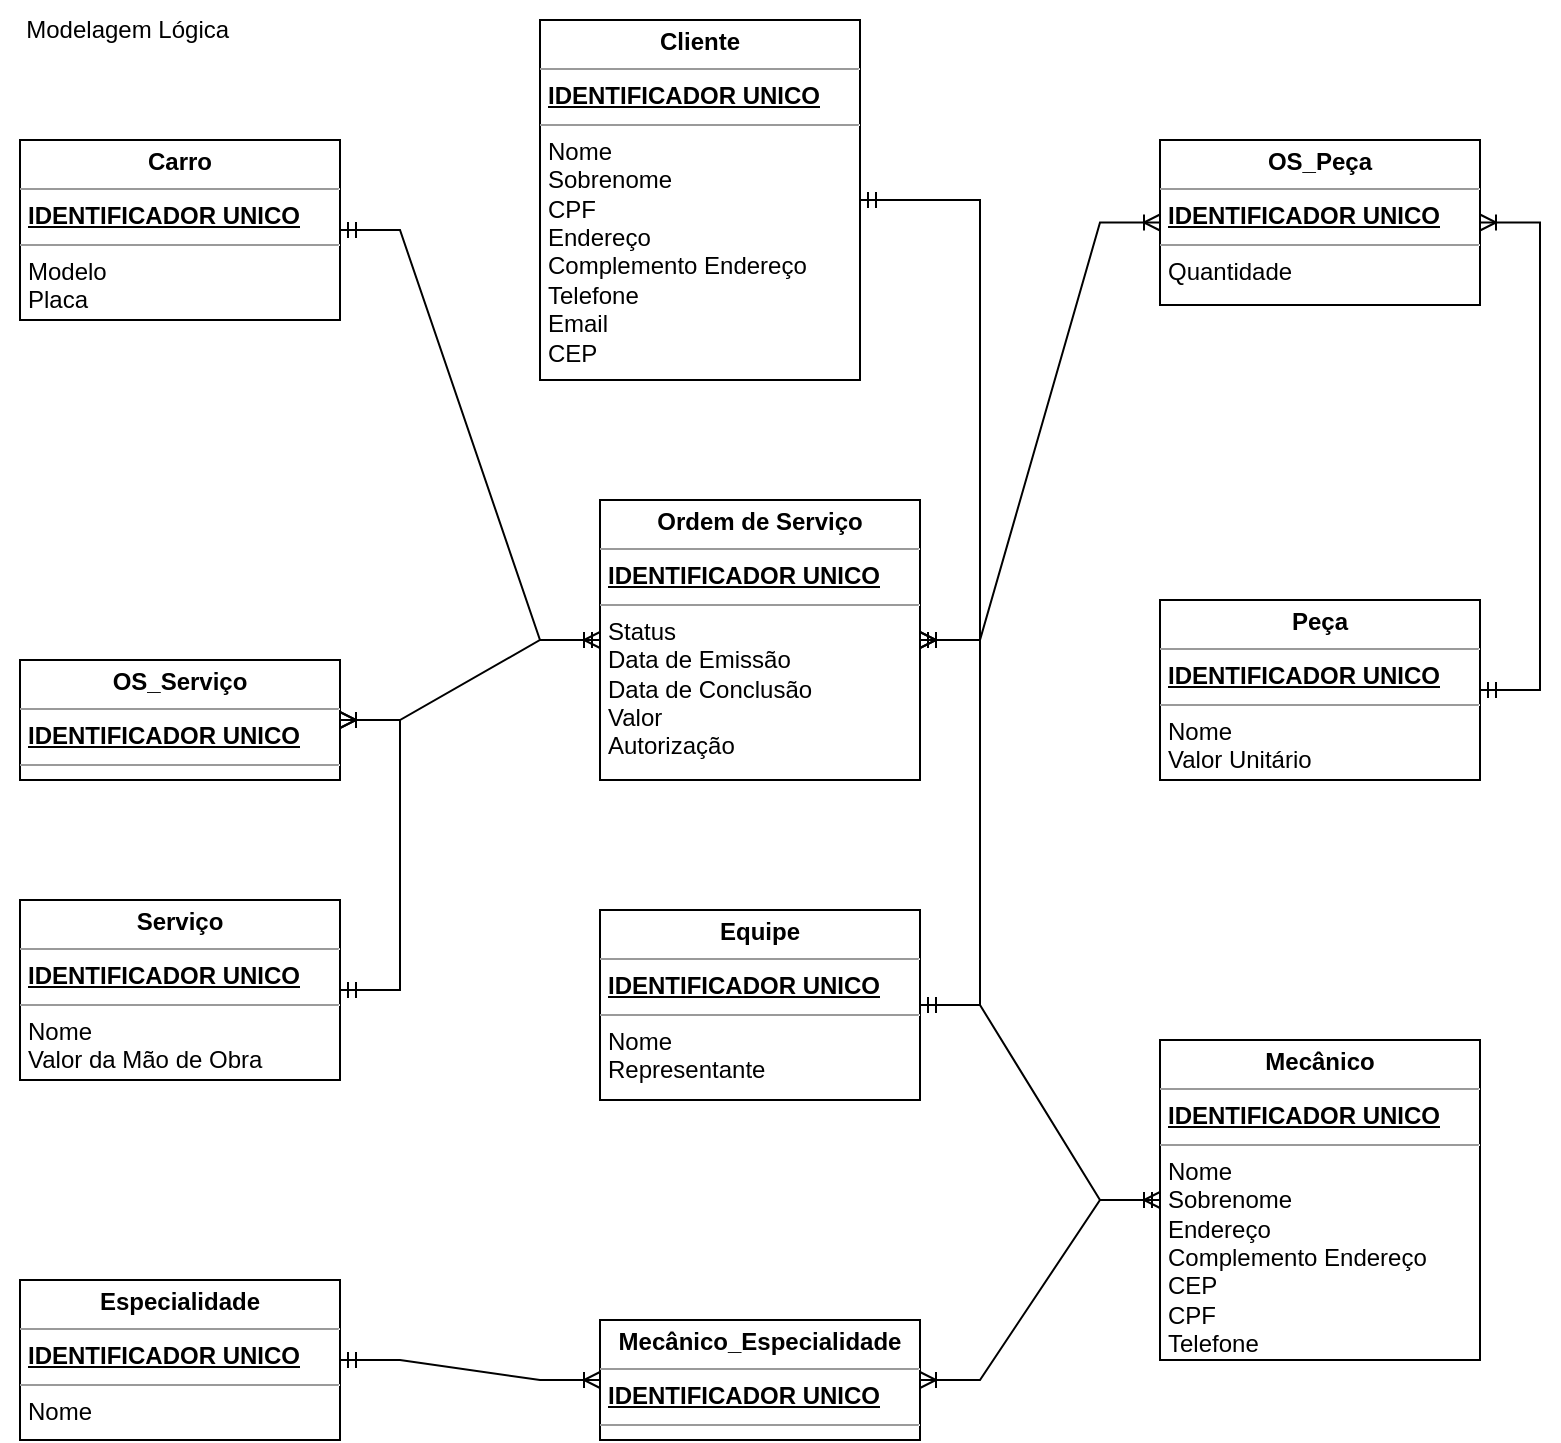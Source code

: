 <mxfile version="20.8.20" type="device"><diagram id="R2lEEEUBdFMjLlhIrx00" name="Page-1"><mxGraphModel dx="1120" dy="1584" grid="1" gridSize="10" guides="1" tooltips="1" connect="1" arrows="1" fold="1" page="1" pageScale="1" pageWidth="850" pageHeight="1100" math="0" shadow="0" extFonts="Permanent Marker^https://fonts.googleapis.com/css?family=Permanent+Marker"><root><mxCell id="0"/><mxCell id="1" parent="0"/><mxCell id="kR7XuDyARgtKQcnC4l5c-48" value="Modelagem Lógica&amp;nbsp;" style="text;html=1;align=center;verticalAlign=middle;resizable=0;points=[];autosize=1;strokeColor=none;fillColor=none;" parent="1" vertex="1"><mxGeometry x="40" y="-1070" width="130" height="30" as="geometry"/></mxCell><mxCell id="8lU5Gevcw-4BUhV6_usn-53" value="&lt;p style=&quot;margin:0px;margin-top:4px;text-align:center;&quot;&gt;&lt;b&gt;Cliente&lt;/b&gt;&lt;/p&gt;&lt;hr size=&quot;1&quot;&gt;&lt;p style=&quot;margin:0px;margin-left:4px;&quot;&gt;&lt;b style=&quot;border-color: var(--border-color);&quot;&gt;&lt;u style=&quot;border-color: var(--border-color);&quot;&gt;IDENTIFICADOR UNICO&lt;/u&gt;&lt;/b&gt;&lt;br&gt;&lt;/p&gt;&lt;hr size=&quot;1&quot;&gt;&lt;p style=&quot;margin:0px;margin-left:4px;&quot;&gt;Nome&lt;/p&gt;&lt;p style=&quot;margin:0px;margin-left:4px;&quot;&gt;Sobrenome&lt;/p&gt;&lt;p style=&quot;margin:0px;margin-left:4px;&quot;&gt;CPF&lt;/p&gt;&lt;p style=&quot;margin:0px;margin-left:4px;&quot;&gt;Endereço&lt;/p&gt;&lt;p style=&quot;margin:0px;margin-left:4px;&quot;&gt;Complemento Endereço&lt;/p&gt;&lt;p style=&quot;margin:0px;margin-left:4px;&quot;&gt;Telefone&lt;/p&gt;&lt;p style=&quot;margin:0px;margin-left:4px;&quot;&gt;Email&lt;/p&gt;&lt;p style=&quot;margin:0px;margin-left:4px;&quot;&gt;CEP&lt;/p&gt;&lt;p style=&quot;margin:0px;margin-left:4px;&quot;&gt;&lt;br&gt;&lt;/p&gt;" style="verticalAlign=top;align=left;overflow=fill;fontSize=12;fontFamily=Helvetica;html=1;" parent="1" vertex="1"><mxGeometry x="310" y="-1060" width="160" height="180" as="geometry"/></mxCell><mxCell id="8lU5Gevcw-4BUhV6_usn-60" value="&lt;p style=&quot;margin:0px;margin-top:4px;text-align:center;&quot;&gt;&lt;b&gt;Ordem de Serviço&lt;/b&gt;&lt;/p&gt;&lt;hr size=&quot;1&quot;&gt;&lt;p style=&quot;margin:0px;margin-left:4px;&quot;&gt;&lt;b&gt;&lt;u&gt;IDENTIFICADOR UNICO&lt;/u&gt;&lt;/b&gt;&lt;/p&gt;&lt;hr size=&quot;1&quot;&gt;&lt;p style=&quot;margin:0px;margin-left:4px;&quot;&gt;&lt;span style=&quot;background-color: initial;&quot;&gt;Status&lt;/span&gt;&lt;br&gt;&lt;/p&gt;&lt;p style=&quot;margin:0px;margin-left:4px;&quot;&gt;Data de Emissão&lt;/p&gt;&lt;p style=&quot;margin:0px;margin-left:4px;&quot;&gt;Data de Conclusão&lt;/p&gt;&lt;p style=&quot;margin:0px;margin-left:4px;&quot;&gt;Valor&lt;br&gt;&lt;/p&gt;&lt;p style=&quot;margin:0px;margin-left:4px;&quot;&gt;Autorização&lt;/p&gt;&lt;p style=&quot;margin:0px;margin-left:4px;&quot;&gt;&lt;br&gt;&lt;/p&gt;" style="verticalAlign=top;align=left;overflow=fill;fontSize=12;fontFamily=Helvetica;html=1;" parent="1" vertex="1"><mxGeometry x="340" y="-820" width="160" height="140" as="geometry"/></mxCell><mxCell id="8lU5Gevcw-4BUhV6_usn-66" value="&lt;p style=&quot;margin:0px;margin-top:4px;text-align:center;&quot;&gt;&lt;b&gt;OS_Peça&lt;/b&gt;&lt;/p&gt;&lt;hr size=&quot;1&quot;&gt;&lt;p style=&quot;margin:0px;margin-left:4px;&quot;&gt;&lt;b&gt;&lt;u&gt;IDENTIFICADOR UNICO&lt;/u&gt;&lt;/b&gt;&lt;/p&gt;&lt;hr size=&quot;1&quot;&gt;&lt;p style=&quot;margin:0px;margin-left:4px;&quot;&gt;Quantidade&lt;/p&gt;&lt;p style=&quot;margin:0px;margin-left:4px;&quot;&gt;&lt;br&gt;&lt;/p&gt;" style="verticalAlign=top;align=left;overflow=fill;fontSize=12;fontFamily=Helvetica;html=1;" parent="1" vertex="1"><mxGeometry x="620" y="-1000" width="160" height="82.5" as="geometry"/></mxCell><mxCell id="8lU5Gevcw-4BUhV6_usn-67" value="" style="edgeStyle=entityRelationEdgeStyle;fontSize=12;html=1;endArrow=ERoneToMany;startArrow=ERmandOne;rounded=0;" parent="1" source="8lU5Gevcw-4BUhV6_usn-53" target="8lU5Gevcw-4BUhV6_usn-60" edge="1"><mxGeometry width="100" height="100" relative="1" as="geometry"><mxPoint x="298" y="-880" as="sourcePoint"/><mxPoint x="398" y="-980" as="targetPoint"/></mxGeometry></mxCell><mxCell id="8lU5Gevcw-4BUhV6_usn-68" value="" style="edgeStyle=entityRelationEdgeStyle;fontSize=12;html=1;endArrow=ERoneToMany;startArrow=ERmandOne;rounded=0;" parent="1" source="8lU5Gevcw-4BUhV6_usn-60" target="8lU5Gevcw-4BUhV6_usn-66" edge="1"><mxGeometry width="100" height="100" relative="1" as="geometry"><mxPoint x="550" y="-830" as="sourcePoint"/><mxPoint x="398" y="-980" as="targetPoint"/></mxGeometry></mxCell><mxCell id="Zrj3WZdByLI7Q-3AJKgm-1" value="&lt;p style=&quot;margin:0px;margin-top:4px;text-align:center;&quot;&gt;&lt;b&gt;Carro&lt;/b&gt;&lt;/p&gt;&lt;hr size=&quot;1&quot;&gt;&lt;p style=&quot;margin:0px;margin-left:4px;&quot;&gt;&lt;b&gt;&lt;u&gt;IDENTIFICADOR UNICO&lt;/u&gt;&lt;/b&gt;&lt;/p&gt;&lt;hr size=&quot;1&quot;&gt;&lt;p style=&quot;margin:0px;margin-left:4px;&quot;&gt;Modelo&lt;/p&gt;&lt;p style=&quot;margin:0px;margin-left:4px;&quot;&gt;Placa&lt;/p&gt;&lt;p style=&quot;margin:0px;margin-left:4px;&quot;&gt;&lt;br&gt;&lt;/p&gt;&lt;p style=&quot;margin:0px;margin-left:4px;&quot;&gt;&lt;br&gt;&lt;/p&gt;" style="verticalAlign=top;align=left;overflow=fill;fontSize=12;fontFamily=Helvetica;html=1;" parent="1" vertex="1"><mxGeometry x="50" y="-1000" width="160" height="90" as="geometry"/></mxCell><mxCell id="Zrj3WZdByLI7Q-3AJKgm-2" value="&lt;p style=&quot;margin:0px;margin-top:4px;text-align:center;&quot;&gt;&lt;b&gt;Peça&lt;/b&gt;&lt;/p&gt;&lt;hr size=&quot;1&quot;&gt;&lt;p style=&quot;margin:0px;margin-left:4px;&quot;&gt;&lt;b&gt;&lt;u&gt;IDENTIFICADOR UNICO&lt;/u&gt;&lt;/b&gt;&lt;/p&gt;&lt;hr size=&quot;1&quot;&gt;&lt;p style=&quot;margin:0px;margin-left:4px;&quot;&gt;Nome&lt;/p&gt;&lt;p style=&quot;margin:0px;margin-left:4px;&quot;&gt;Valor Unitário&lt;/p&gt;&lt;p style=&quot;margin:0px;margin-left:4px;&quot;&gt;&lt;br&gt;&lt;/p&gt;" style="verticalAlign=top;align=left;overflow=fill;fontSize=12;fontFamily=Helvetica;html=1;" parent="1" vertex="1"><mxGeometry x="620" y="-770" width="160" height="90" as="geometry"/></mxCell><mxCell id="Zrj3WZdByLI7Q-3AJKgm-3" value="&lt;p style=&quot;margin:0px;margin-top:4px;text-align:center;&quot;&gt;&lt;b&gt;OS_Serviço&lt;/b&gt;&lt;/p&gt;&lt;hr size=&quot;1&quot;&gt;&lt;p style=&quot;margin:0px;margin-left:4px;&quot;&gt;&lt;b&gt;&lt;u&gt;IDENTIFICADOR UNICO&lt;/u&gt;&lt;/b&gt;&lt;/p&gt;&lt;hr size=&quot;1&quot;&gt;&lt;p style=&quot;margin:0px;margin-left:4px;&quot;&gt;&lt;br&gt;&lt;/p&gt;" style="verticalAlign=top;align=left;overflow=fill;fontSize=12;fontFamily=Helvetica;html=1;" parent="1" vertex="1"><mxGeometry x="50" y="-740" width="160" height="60" as="geometry"/></mxCell><mxCell id="Zrj3WZdByLI7Q-3AJKgm-4" value="&lt;p style=&quot;margin:0px;margin-top:4px;text-align:center;&quot;&gt;&lt;b&gt;Serviço&lt;/b&gt;&lt;/p&gt;&lt;hr size=&quot;1&quot;&gt;&lt;p style=&quot;margin:0px;margin-left:4px;&quot;&gt;&lt;b&gt;&lt;u&gt;IDENTIFICADOR UNICO&lt;/u&gt;&lt;/b&gt;&lt;/p&gt;&lt;hr size=&quot;1&quot;&gt;&lt;p style=&quot;margin:0px;margin-left:4px;&quot;&gt;Nome&lt;/p&gt;&lt;p style=&quot;margin:0px;margin-left:4px;&quot;&gt;&lt;span style=&quot;background-color: initial;&quot;&gt;Valor da Mão de Obra&lt;/span&gt;&lt;/p&gt;" style="verticalAlign=top;align=left;overflow=fill;fontSize=12;fontFamily=Helvetica;html=1;" parent="1" vertex="1"><mxGeometry x="50" y="-620" width="160" height="90" as="geometry"/></mxCell><mxCell id="Zrj3WZdByLI7Q-3AJKgm-5" value="&lt;p style=&quot;margin:0px;margin-top:4px;text-align:center;&quot;&gt;&lt;b&gt;Equipe&lt;/b&gt;&lt;/p&gt;&lt;hr size=&quot;1&quot;&gt;&lt;p style=&quot;margin:0px;margin-left:4px;&quot;&gt;&lt;b&gt;&lt;u&gt;IDENTIFICADOR UNICO&lt;/u&gt;&lt;/b&gt;&lt;/p&gt;&lt;hr size=&quot;1&quot;&gt;&lt;p style=&quot;margin:0px;margin-left:4px;&quot;&gt;Nome&lt;/p&gt;&lt;p style=&quot;margin:0px;margin-left:4px;&quot;&gt;&lt;span style=&quot;background-color: initial;&quot;&gt;Representante&lt;/span&gt;&lt;/p&gt;" style="verticalAlign=top;align=left;overflow=fill;fontSize=12;fontFamily=Helvetica;html=1;" parent="1" vertex="1"><mxGeometry x="340" y="-615" width="160" height="95" as="geometry"/></mxCell><mxCell id="Zrj3WZdByLI7Q-3AJKgm-6" value="&lt;p style=&quot;margin:0px;margin-top:4px;text-align:center;&quot;&gt;&lt;b&gt;Mecânico&lt;/b&gt;&lt;/p&gt;&lt;hr size=&quot;1&quot;&gt;&lt;p style=&quot;margin:0px;margin-left:4px;&quot;&gt;&lt;u style=&quot;border-color: var(--border-color); font-weight: 700;&quot;&gt;IDENTIFICADOR UNICO&lt;/u&gt;&lt;/p&gt;&lt;hr size=&quot;1&quot;&gt;&lt;p style=&quot;margin:0px;margin-left:4px;&quot;&gt;Nome&lt;/p&gt;&lt;p style=&quot;margin:0px;margin-left:4px;&quot;&gt;Sobrenome&lt;/p&gt;&lt;p style=&quot;border-color: var(--border-color); margin: 0px 0px 0px 4px;&quot;&gt;Endereço&lt;/p&gt;&lt;p style=&quot;border-color: var(--border-color); margin: 0px 0px 0px 4px;&quot;&gt;Complemento Endereço&lt;/p&gt;&lt;p style=&quot;border-color: var(--border-color); margin: 0px 0px 0px 4px;&quot;&gt;&lt;span style=&quot;background-color: initial;&quot;&gt;CEP&lt;/span&gt;&lt;br&gt;&lt;/p&gt;&lt;p style=&quot;border-color: var(--border-color); margin: 0px 0px 0px 4px;&quot;&gt;&lt;span style=&quot;background-color: initial;&quot;&gt;CPF&lt;/span&gt;&lt;/p&gt;&lt;p style=&quot;border-color: var(--border-color); margin: 0px 0px 0px 4px;&quot;&gt;Telefone&lt;span style=&quot;background-color: initial;&quot;&gt;&lt;br&gt;&lt;/span&gt;&lt;/p&gt;" style="verticalAlign=top;align=left;overflow=fill;fontSize=12;fontFamily=Helvetica;html=1;" parent="1" vertex="1"><mxGeometry x="620" y="-550" width="160" height="160" as="geometry"/></mxCell><mxCell id="Zrj3WZdByLI7Q-3AJKgm-7" value="&lt;p style=&quot;margin:0px;margin-top:4px;text-align:center;&quot;&gt;&lt;b&gt;Mecânico_Especialidade&lt;/b&gt;&lt;/p&gt;&lt;hr size=&quot;1&quot;&gt;&lt;p style=&quot;margin:0px;margin-left:4px;&quot;&gt;&lt;b&gt;&lt;u&gt;IDENTIFICADOR UNICO&lt;/u&gt;&lt;/b&gt;&lt;/p&gt;&lt;hr size=&quot;1&quot;&gt;&lt;p style=&quot;margin:0px;margin-left:4px;&quot;&gt;&lt;br&gt;&lt;/p&gt;" style="verticalAlign=top;align=left;overflow=fill;fontSize=12;fontFamily=Helvetica;html=1;" parent="1" vertex="1"><mxGeometry x="340" y="-410" width="160" height="60" as="geometry"/></mxCell><mxCell id="Zrj3WZdByLI7Q-3AJKgm-8" value="&lt;p style=&quot;margin:0px;margin-top:4px;text-align:center;&quot;&gt;&lt;b&gt;Especialidade&lt;/b&gt;&lt;/p&gt;&lt;hr size=&quot;1&quot;&gt;&lt;p style=&quot;margin:0px;margin-left:4px;&quot;&gt;&lt;b&gt;&lt;u&gt;IDENTIFICADOR UNICO&lt;/u&gt;&lt;/b&gt;&lt;/p&gt;&lt;hr size=&quot;1&quot;&gt;&lt;p style=&quot;margin:0px;margin-left:4px;&quot;&gt;Nome&lt;/p&gt;&lt;p style=&quot;margin:0px;margin-left:4px;&quot;&gt;&lt;br&gt;&lt;/p&gt;" style="verticalAlign=top;align=left;overflow=fill;fontSize=12;fontFamily=Helvetica;html=1;" parent="1" vertex="1"><mxGeometry x="50" y="-430" width="160" height="80" as="geometry"/></mxCell><mxCell id="Zrj3WZdByLI7Q-3AJKgm-9" value="" style="edgeStyle=entityRelationEdgeStyle;fontSize=12;html=1;endArrow=ERoneToMany;startArrow=ERmandOne;rounded=0;" parent="1" source="Zrj3WZdByLI7Q-3AJKgm-1" target="8lU5Gevcw-4BUhV6_usn-60" edge="1"><mxGeometry width="100" height="100" relative="1" as="geometry"><mxPoint x="229.5" y="-917.5" as="sourcePoint"/><mxPoint x="361" y="-917.5" as="targetPoint"/></mxGeometry></mxCell><mxCell id="Zrj3WZdByLI7Q-3AJKgm-10" value="" style="edgeStyle=entityRelationEdgeStyle;fontSize=12;html=1;endArrow=ERoneToMany;startArrow=ERmandOne;rounded=0;" parent="1" source="Zrj3WZdByLI7Q-3AJKgm-2" target="8lU5Gevcw-4BUhV6_usn-66" edge="1"><mxGeometry width="100" height="100" relative="1" as="geometry"><mxPoint x="580" y="-690" as="sourcePoint"/><mxPoint x="560" y="-760" as="targetPoint"/></mxGeometry></mxCell><mxCell id="Zrj3WZdByLI7Q-3AJKgm-11" value="" style="edgeStyle=entityRelationEdgeStyle;fontSize=12;html=1;endArrow=ERoneToMany;startArrow=ERmandOne;rounded=0;" parent="1" source="8lU5Gevcw-4BUhV6_usn-60" target="Zrj3WZdByLI7Q-3AJKgm-3" edge="1"><mxGeometry width="100" height="100" relative="1" as="geometry"><mxPoint x="510" y="-885" as="sourcePoint"/><mxPoint x="640" y="-910" as="targetPoint"/></mxGeometry></mxCell><mxCell id="Zrj3WZdByLI7Q-3AJKgm-12" value="" style="edgeStyle=entityRelationEdgeStyle;fontSize=12;html=1;endArrow=ERoneToMany;startArrow=ERmandOne;rounded=0;" parent="1" source="Zrj3WZdByLI7Q-3AJKgm-4" target="Zrj3WZdByLI7Q-3AJKgm-3" edge="1"><mxGeometry width="100" height="100" relative="1" as="geometry"><mxPoint x="570" y="-640" as="sourcePoint"/><mxPoint x="560" y="-590" as="targetPoint"/></mxGeometry></mxCell><mxCell id="Zrj3WZdByLI7Q-3AJKgm-13" value="" style="edgeStyle=entityRelationEdgeStyle;fontSize=12;html=1;endArrow=ERoneToMany;startArrow=ERmandOne;rounded=0;" parent="1" source="Zrj3WZdByLI7Q-3AJKgm-5" target="8lU5Gevcw-4BUhV6_usn-60" edge="1"><mxGeometry width="100" height="100" relative="1" as="geometry"><mxPoint x="550" y="-410" as="sourcePoint"/><mxPoint x="280" y="-550" as="targetPoint"/></mxGeometry></mxCell><mxCell id="Zrj3WZdByLI7Q-3AJKgm-14" value="" style="edgeStyle=entityRelationEdgeStyle;fontSize=12;html=1;endArrow=ERoneToMany;startArrow=ERmandOne;rounded=0;" parent="1" source="Zrj3WZdByLI7Q-3AJKgm-5" target="Zrj3WZdByLI7Q-3AJKgm-6" edge="1"><mxGeometry width="100" height="100" relative="1" as="geometry"><mxPoint x="230" y="-410" as="sourcePoint"/><mxPoint x="515" y="-672.5" as="targetPoint"/></mxGeometry></mxCell><mxCell id="Zrj3WZdByLI7Q-3AJKgm-15" value="" style="edgeStyle=entityRelationEdgeStyle;fontSize=12;html=1;endArrow=ERoneToMany;startArrow=ERmandOne;rounded=0;" parent="1" source="Zrj3WZdByLI7Q-3AJKgm-6" target="Zrj3WZdByLI7Q-3AJKgm-7" edge="1"><mxGeometry width="100" height="100" relative="1" as="geometry"><mxPoint x="550" y="-280" as="sourcePoint"/><mxPoint x="190" y="-280" as="targetPoint"/></mxGeometry></mxCell><mxCell id="Zrj3WZdByLI7Q-3AJKgm-16" value="" style="edgeStyle=entityRelationEdgeStyle;fontSize=12;html=1;endArrow=ERoneToMany;startArrow=ERmandOne;rounded=0;" parent="1" source="Zrj3WZdByLI7Q-3AJKgm-8" target="Zrj3WZdByLI7Q-3AJKgm-7" edge="1"><mxGeometry width="100" height="100" relative="1" as="geometry"><mxPoint x="590" y="-180" as="sourcePoint"/><mxPoint x="500" y="-242.5" as="targetPoint"/></mxGeometry></mxCell></root></mxGraphModel></diagram></mxfile>